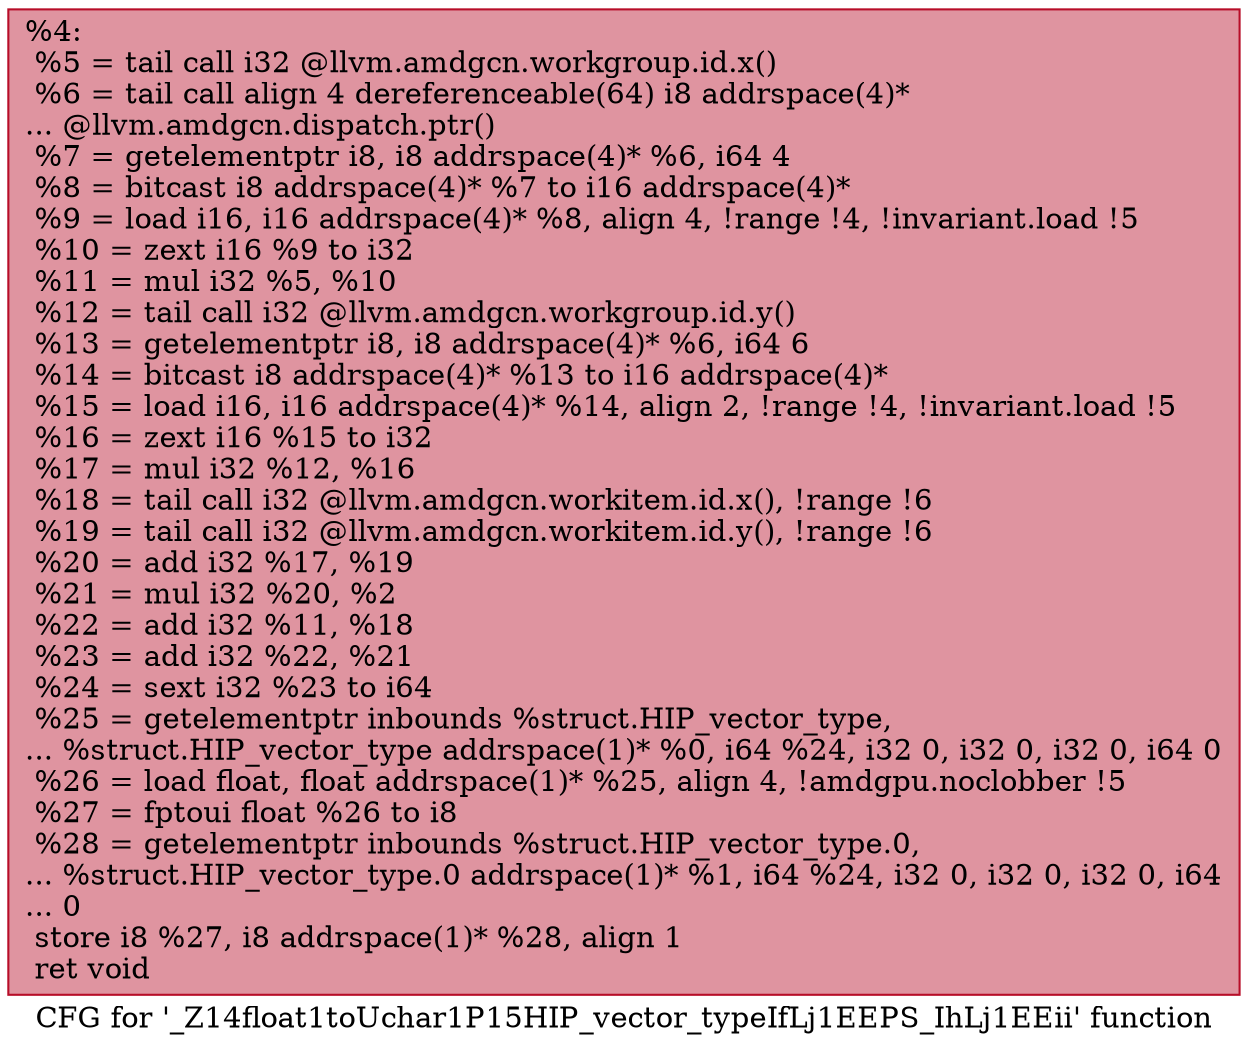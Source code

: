 digraph "CFG for '_Z14float1toUchar1P15HIP_vector_typeIfLj1EEPS_IhLj1EEii' function" {
	label="CFG for '_Z14float1toUchar1P15HIP_vector_typeIfLj1EEPS_IhLj1EEii' function";

	Node0x5962e00 [shape=record,color="#b70d28ff", style=filled, fillcolor="#b70d2870",label="{%4:\l  %5 = tail call i32 @llvm.amdgcn.workgroup.id.x()\l  %6 = tail call align 4 dereferenceable(64) i8 addrspace(4)*\l... @llvm.amdgcn.dispatch.ptr()\l  %7 = getelementptr i8, i8 addrspace(4)* %6, i64 4\l  %8 = bitcast i8 addrspace(4)* %7 to i16 addrspace(4)*\l  %9 = load i16, i16 addrspace(4)* %8, align 4, !range !4, !invariant.load !5\l  %10 = zext i16 %9 to i32\l  %11 = mul i32 %5, %10\l  %12 = tail call i32 @llvm.amdgcn.workgroup.id.y()\l  %13 = getelementptr i8, i8 addrspace(4)* %6, i64 6\l  %14 = bitcast i8 addrspace(4)* %13 to i16 addrspace(4)*\l  %15 = load i16, i16 addrspace(4)* %14, align 2, !range !4, !invariant.load !5\l  %16 = zext i16 %15 to i32\l  %17 = mul i32 %12, %16\l  %18 = tail call i32 @llvm.amdgcn.workitem.id.x(), !range !6\l  %19 = tail call i32 @llvm.amdgcn.workitem.id.y(), !range !6\l  %20 = add i32 %17, %19\l  %21 = mul i32 %20, %2\l  %22 = add i32 %11, %18\l  %23 = add i32 %22, %21\l  %24 = sext i32 %23 to i64\l  %25 = getelementptr inbounds %struct.HIP_vector_type,\l... %struct.HIP_vector_type addrspace(1)* %0, i64 %24, i32 0, i32 0, i32 0, i64 0\l  %26 = load float, float addrspace(1)* %25, align 4, !amdgpu.noclobber !5\l  %27 = fptoui float %26 to i8\l  %28 = getelementptr inbounds %struct.HIP_vector_type.0,\l... %struct.HIP_vector_type.0 addrspace(1)* %1, i64 %24, i32 0, i32 0, i32 0, i64\l... 0\l  store i8 %27, i8 addrspace(1)* %28, align 1\l  ret void\l}"];
}

